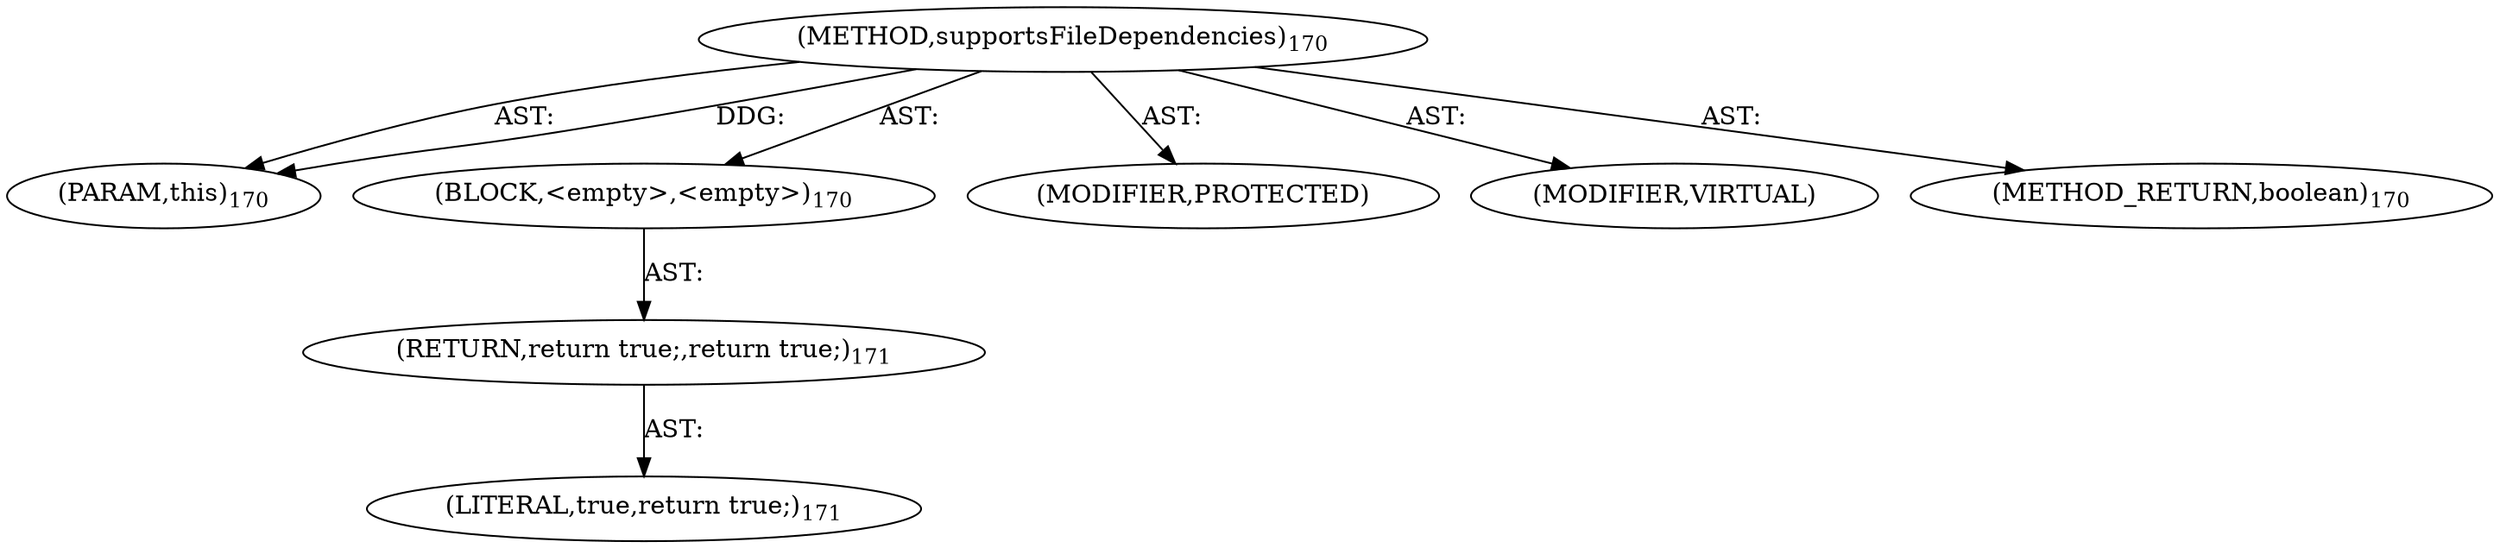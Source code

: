 digraph "supportsFileDependencies" {  
"111669149698" [label = <(METHOD,supportsFileDependencies)<SUB>170</SUB>> ]
"115964116996" [label = <(PARAM,this)<SUB>170</SUB>> ]
"25769803795" [label = <(BLOCK,&lt;empty&gt;,&lt;empty&gt;)<SUB>170</SUB>> ]
"146028888064" [label = <(RETURN,return true;,return true;)<SUB>171</SUB>> ]
"90194313227" [label = <(LITERAL,true,return true;)<SUB>171</SUB>> ]
"133143986180" [label = <(MODIFIER,PROTECTED)> ]
"133143986181" [label = <(MODIFIER,VIRTUAL)> ]
"128849018882" [label = <(METHOD_RETURN,boolean)<SUB>170</SUB>> ]
  "111669149698" -> "115964116996"  [ label = "AST: "] 
  "111669149698" -> "25769803795"  [ label = "AST: "] 
  "111669149698" -> "133143986180"  [ label = "AST: "] 
  "111669149698" -> "133143986181"  [ label = "AST: "] 
  "111669149698" -> "128849018882"  [ label = "AST: "] 
  "25769803795" -> "146028888064"  [ label = "AST: "] 
  "146028888064" -> "90194313227"  [ label = "AST: "] 
  "111669149698" -> "115964116996"  [ label = "DDG: "] 
}
